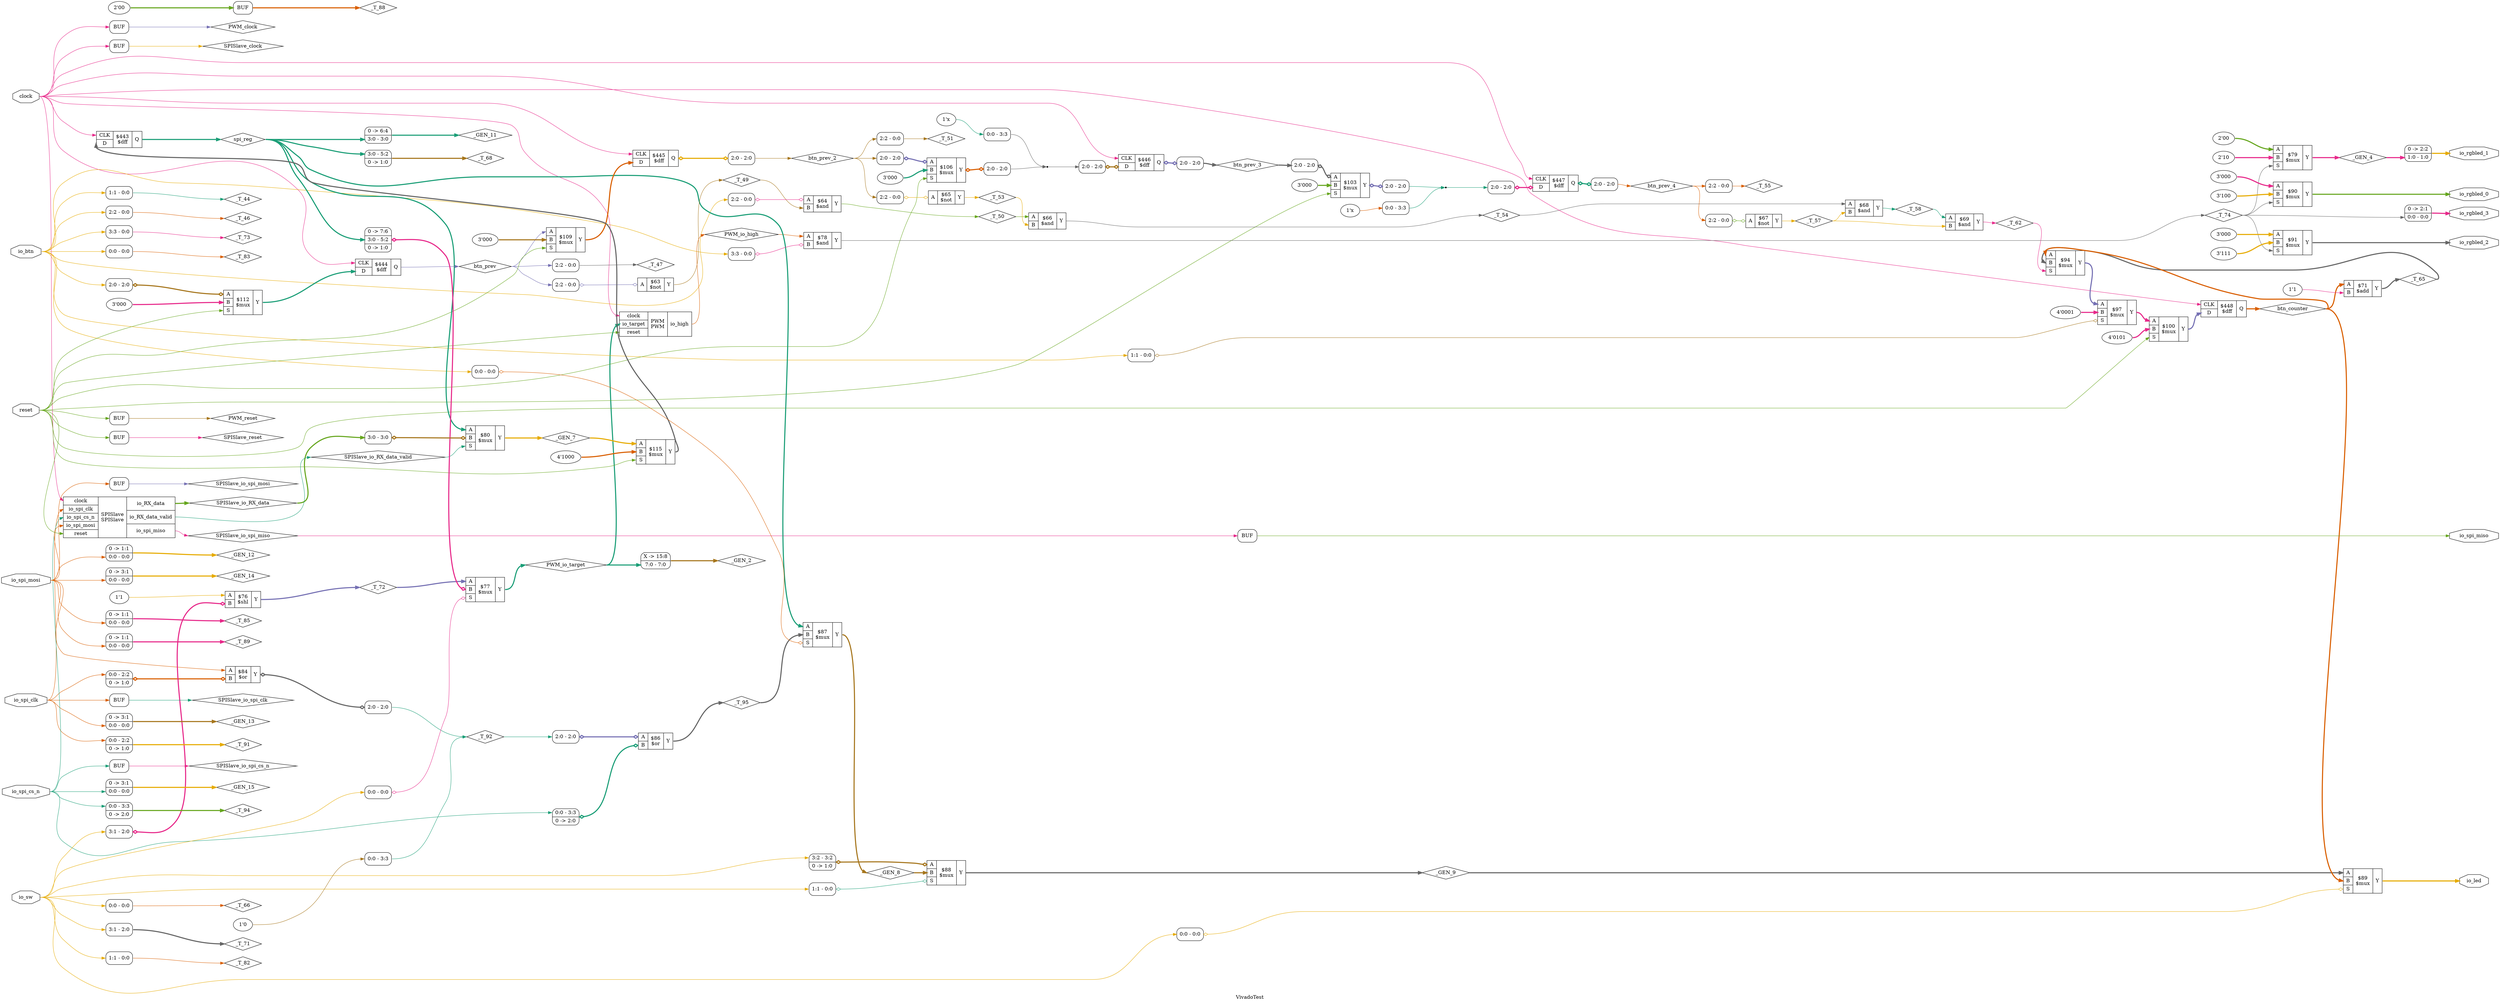 digraph "VivadoTest" {
label="VivadoTest";
rankdir="LR";
remincross=true;
n9 [ shape=diamond, label="PWM_clock", color="black", fontcolor="black" ];
n10 [ shape=diamond, label="PWM_io_high", color="black", fontcolor="black" ];
n11 [ shape=diamond, label="PWM_io_target", color="black", fontcolor="black" ];
n12 [ shape=diamond, label="PWM_reset", color="black", fontcolor="black" ];
n13 [ shape=diamond, label="SPISlave_clock", color="black", fontcolor="black" ];
n14 [ shape=diamond, label="SPISlave_io_RX_data", color="black", fontcolor="black" ];
n15 [ shape=diamond, label="SPISlave_io_RX_data_valid", color="black", fontcolor="black" ];
n16 [ shape=diamond, label="SPISlave_io_spi_clk", color="black", fontcolor="black" ];
n17 [ shape=diamond, label="SPISlave_io_spi_cs_n", color="black", fontcolor="black" ];
n18 [ shape=diamond, label="SPISlave_io_spi_miso", color="black", fontcolor="black" ];
n19 [ shape=diamond, label="SPISlave_io_spi_mosi", color="black", fontcolor="black" ];
n20 [ shape=diamond, label="SPISlave_reset", color="black", fontcolor="black" ];
n21 [ shape=diamond, label="_GEN_11", color="black", fontcolor="black" ];
n22 [ shape=diamond, label="_GEN_12", color="black", fontcolor="black" ];
n23 [ shape=diamond, label="_GEN_13", color="black", fontcolor="black" ];
n24 [ shape=diamond, label="_GEN_14", color="black", fontcolor="black" ];
n25 [ shape=diamond, label="_GEN_15", color="black", fontcolor="black" ];
n26 [ shape=diamond, label="_GEN_2", color="black", fontcolor="black" ];
n27 [ shape=diamond, label="_GEN_4", color="black", fontcolor="black" ];
n28 [ shape=diamond, label="_GEN_7", color="black", fontcolor="black" ];
n29 [ shape=diamond, label="_GEN_8", color="black", fontcolor="black" ];
n30 [ shape=diamond, label="_GEN_9", color="black", fontcolor="black" ];
n31 [ shape=diamond, label="_T_44", color="black", fontcolor="black" ];
n32 [ shape=diamond, label="_T_46", color="black", fontcolor="black" ];
n33 [ shape=diamond, label="_T_47", color="black", fontcolor="black" ];
n34 [ shape=diamond, label="_T_49", color="black", fontcolor="black" ];
n35 [ shape=diamond, label="_T_50", color="black", fontcolor="black" ];
n36 [ shape=diamond, label="_T_51", color="black", fontcolor="black" ];
n37 [ shape=diamond, label="_T_53", color="black", fontcolor="black" ];
n38 [ shape=diamond, label="_T_54", color="black", fontcolor="black" ];
n39 [ shape=diamond, label="_T_55", color="black", fontcolor="black" ];
n40 [ shape=diamond, label="_T_57", color="black", fontcolor="black" ];
n41 [ shape=diamond, label="_T_58", color="black", fontcolor="black" ];
n42 [ shape=diamond, label="_T_62", color="black", fontcolor="black" ];
n43 [ shape=diamond, label="_T_65", color="black", fontcolor="black" ];
n44 [ shape=diamond, label="_T_66", color="black", fontcolor="black" ];
n45 [ shape=diamond, label="_T_68", color="black", fontcolor="black" ];
n46 [ shape=diamond, label="_T_71", color="black", fontcolor="black" ];
n47 [ shape=diamond, label="_T_72", color="black", fontcolor="black" ];
n48 [ shape=diamond, label="_T_73", color="black", fontcolor="black" ];
n49 [ shape=diamond, label="_T_74", color="black", fontcolor="black" ];
n50 [ shape=diamond, label="_T_82", color="black", fontcolor="black" ];
n51 [ shape=diamond, label="_T_83", color="black", fontcolor="black" ];
n52 [ shape=diamond, label="_T_85", color="black", fontcolor="black" ];
n53 [ shape=diamond, label="_T_88", color="black", fontcolor="black" ];
n54 [ shape=diamond, label="_T_89", color="black", fontcolor="black" ];
n55 [ shape=diamond, label="_T_91", color="black", fontcolor="black" ];
n56 [ shape=diamond, label="_T_92", color="black", fontcolor="black" ];
n57 [ shape=diamond, label="_T_94", color="black", fontcolor="black" ];
n58 [ shape=diamond, label="_T_95", color="black", fontcolor="black" ];
n59 [ shape=diamond, label="btn_counter", color="black", fontcolor="black" ];
n60 [ shape=diamond, label="btn_prev", color="black", fontcolor="black" ];
n61 [ shape=diamond, label="btn_prev_2", color="black", fontcolor="black" ];
n62 [ shape=diamond, label="btn_prev_3", color="black", fontcolor="black" ];
n63 [ shape=diamond, label="btn_prev_4", color="black", fontcolor="black" ];
n64 [ shape=octagon, label="clock", color="black", fontcolor="black" ];
n65 [ shape=octagon, label="io_btn", color="black", fontcolor="black" ];
n66 [ shape=octagon, label="io_led", color="black", fontcolor="black" ];
n67 [ shape=octagon, label="io_rgbled_0", color="black", fontcolor="black" ];
n68 [ shape=octagon, label="io_rgbled_1", color="black", fontcolor="black" ];
n69 [ shape=octagon, label="io_rgbled_2", color="black", fontcolor="black" ];
n70 [ shape=octagon, label="io_rgbled_3", color="black", fontcolor="black" ];
n71 [ shape=octagon, label="io_spi_clk", color="black", fontcolor="black" ];
n72 [ shape=octagon, label="io_spi_cs_n", color="black", fontcolor="black" ];
n73 [ shape=octagon, label="io_spi_miso", color="black", fontcolor="black" ];
n74 [ shape=octagon, label="io_spi_mosi", color="black", fontcolor="black" ];
n75 [ shape=octagon, label="io_sw", color="black", fontcolor="black" ];
n76 [ shape=octagon, label="reset", color="black", fontcolor="black" ];
n77 [ shape=diamond, label="spi_reg", color="black", fontcolor="black" ];
{ rank="source"; n64; n65; n71; n72; n74; n75; n76;}
{ rank="sink"; n66; n67; n68; n69; n70; n73;}
v0 [ label="1'1" ];
c81 [ shape=record, label="{{<p78> A|<p79> B}|$71\n$add|{<p80> Y}}" ];
c82 [ shape=record, label="{{<p78> A|<p79> B}|$64\n$and|{<p80> Y}}" ];
x1 [ shape=record, style=rounded, label="<s0> 2:2 - 0:0 " ];
x1:e -> c82:p78:w [arrowhead=odiamond, arrowtail=odiamond, dir=both, colorscheme="dark28", color="4", fontcolor="4", label=""];
c83 [ shape=record, label="{{<p78> A|<p79> B}|$66\n$and|{<p80> Y}}" ];
c84 [ shape=record, label="{{<p78> A|<p79> B}|$68\n$and|{<p80> Y}}" ];
c85 [ shape=record, label="{{<p78> A|<p79> B}|$69\n$and|{<p80> Y}}" ];
c86 [ shape=record, label="{{<p78> A|<p79> B}|$78\n$and|{<p80> Y}}" ];
x2 [ shape=record, style=rounded, label="<s0> 3:3 - 0:0 " ];
x2:e -> c86:p79:w [arrowhead=odiamond, arrowtail=odiamond, dir=both, colorscheme="dark28", color="4", fontcolor="4", label=""];
c87 [ shape=record, label="{{<p78> A}|$63\n$not|{<p80> Y}}" ];
x3 [ shape=record, style=rounded, label="<s0> 2:2 - 0:0 " ];
x3:e -> c87:p78:w [arrowhead=odiamond, arrowtail=odiamond, dir=both, colorscheme="dark28", color="3", fontcolor="3", label=""];
c88 [ shape=record, label="{{<p78> A}|$65\n$not|{<p80> Y}}" ];
x4 [ shape=record, style=rounded, label="<s0> 2:2 - 0:0 " ];
x4:e -> c88:p78:w [arrowhead=odiamond, arrowtail=odiamond, dir=both, colorscheme="dark28", color="6", fontcolor="6", label=""];
c89 [ shape=record, label="{{<p78> A}|$67\n$not|{<p80> Y}}" ];
x5 [ shape=record, style=rounded, label="<s0> 2:2 - 0:0 " ];
x5:e -> c89:p78:w [arrowhead=odiamond, arrowtail=odiamond, dir=both, colorscheme="dark28", color="5", fontcolor="5", label=""];
c90 [ shape=record, label="{{<p78> A|<p79> B}|$84\n$or|{<p80> Y}}" ];
x6 [ shape=record, style=rounded, label="<s1> 0:0 - 2:2 |0 -&gt; 1:0 " ];
x6:e -> c90:p79:w [arrowhead=odiamond, arrowtail=odiamond, dir=both, colorscheme="dark28", color="2", fontcolor="2", style="setlinewidth(3)", label=""];
x7 [ shape=record, style=rounded, label="<s0> 2:0 - 2:0 " ];
c90:p80:e -> x7:w [arrowhead=odiamond, arrowtail=odiamond, dir=both, colorscheme="dark28", color="8", fontcolor="8", style="setlinewidth(3)", label=""];
c91 [ shape=record, label="{{<p78> A|<p79> B}|$86\n$or|{<p80> Y}}" ];
x8 [ shape=record, style=rounded, label="<s0> 2:0 - 2:0 " ];
x8:e -> c91:p78:w [arrowhead=odiamond, arrowtail=odiamond, dir=both, colorscheme="dark28", color="3", fontcolor="3", style="setlinewidth(3)", label=""];
x9 [ shape=record, style=rounded, label="<s1> 0:0 - 3:3 |0 -&gt; 2:0 " ];
x9:e -> c91:p79:w [arrowhead=odiamond, arrowtail=odiamond, dir=both, colorscheme="dark28", color="1", fontcolor="1", style="setlinewidth(3)", label=""];
c95 [ shape=record, label="{{<p92> CLK|<p93> D}|$443\n$dff|{<p94> Q}}" ];
c96 [ shape=record, label="{{<p92> CLK|<p93> D}|$444\n$dff|{<p94> Q}}" ];
c97 [ shape=record, label="{{<p92> CLK|<p93> D}|$445\n$dff|{<p94> Q}}" ];
x10 [ shape=record, style=rounded, label="<s0> 2:0 - 2:0 " ];
c97:p94:e -> x10:w [arrowhead=odiamond, arrowtail=odiamond, dir=both, colorscheme="dark28", color="6", fontcolor="6", style="setlinewidth(3)", label=""];
c98 [ shape=record, label="{{<p92> CLK|<p93> D}|$446\n$dff|{<p94> Q}}" ];
x11 [ shape=record, style=rounded, label="<s0> 2:0 - 2:0 " ];
x11:e -> c98:p93:w [arrowhead=odiamond, arrowtail=odiamond, dir=both, colorscheme="dark28", color="7", fontcolor="7", style="setlinewidth(3)", label=""];
x12 [ shape=record, style=rounded, label="<s0> 2:0 - 2:0 " ];
c98:p94:e -> x12:w [arrowhead=odiamond, arrowtail=odiamond, dir=both, colorscheme="dark28", color="3", fontcolor="3", style="setlinewidth(3)", label=""];
c99 [ shape=record, label="{{<p92> CLK|<p93> D}|$447\n$dff|{<p94> Q}}" ];
x13 [ shape=record, style=rounded, label="<s0> 2:0 - 2:0 " ];
x13:e -> c99:p93:w [arrowhead=odiamond, arrowtail=odiamond, dir=both, colorscheme="dark28", color="4", fontcolor="4", style="setlinewidth(3)", label=""];
x14 [ shape=record, style=rounded, label="<s0> 2:0 - 2:0 " ];
c99:p94:e -> x14:w [arrowhead=odiamond, arrowtail=odiamond, dir=both, colorscheme="dark28", color="1", fontcolor="1", style="setlinewidth(3)", label=""];
c100 [ shape=record, label="{{<p92> CLK|<p93> D}|$448\n$dff|{<p94> Q}}" ];
v15 [ label="4'0101" ];
c102 [ shape=record, label="{{<p78> A|<p79> B|<p101> S}|$100\n$mux|{<p80> Y}}" ];
v17 [ label="3'000" ];
c103 [ shape=record, label="{{<p78> A|<p79> B|<p101> S}|$103\n$mux|{<p80> Y}}" ];
x16 [ shape=record, style=rounded, label="<s0> 2:0 - 2:0 " ];
x16:e -> c103:p78:w [arrowhead=odiamond, arrowtail=odiamond, dir=both, colorscheme="dark28", color="8", fontcolor="8", style="setlinewidth(3)", label=""];
x18 [ shape=record, style=rounded, label="<s0> 2:0 - 2:0 " ];
c103:p80:e -> x18:w [arrowhead=odiamond, arrowtail=odiamond, dir=both, colorscheme="dark28", color="3", fontcolor="3", style="setlinewidth(3)", label=""];
v20 [ label="3'000" ];
c104 [ shape=record, label="{{<p78> A|<p79> B|<p101> S}|$106\n$mux|{<p80> Y}}" ];
x19 [ shape=record, style=rounded, label="<s0> 2:0 - 2:0 " ];
x19:e -> c104:p78:w [arrowhead=odiamond, arrowtail=odiamond, dir=both, colorscheme="dark28", color="3", fontcolor="3", style="setlinewidth(3)", label=""];
x21 [ shape=record, style=rounded, label="<s0> 2:0 - 2:0 " ];
c104:p80:e -> x21:w [arrowhead=odiamond, arrowtail=odiamond, dir=both, colorscheme="dark28", color="2", fontcolor="2", style="setlinewidth(3)", label=""];
v22 [ label="3'000" ];
c105 [ shape=record, label="{{<p78> A|<p79> B|<p101> S}|$109\n$mux|{<p80> Y}}" ];
v24 [ label="3'000" ];
c106 [ shape=record, label="{{<p78> A|<p79> B|<p101> S}|$112\n$mux|{<p80> Y}}" ];
x23 [ shape=record, style=rounded, label="<s0> 2:0 - 2:0 " ];
x23:e -> c106:p78:w [arrowhead=odiamond, arrowtail=odiamond, dir=both, colorscheme="dark28", color="7", fontcolor="7", style="setlinewidth(3)", label=""];
v25 [ label="4'1000" ];
c107 [ shape=record, label="{{<p78> A|<p79> B|<p101> S}|$115\n$mux|{<p80> Y}}" ];
c108 [ shape=record, label="{{<p78> A|<p79> B|<p101> S}|$94\n$mux|{<p80> Y}}" ];
v26 [ label="4'0001" ];
c109 [ shape=record, label="{{<p78> A|<p79> B|<p101> S}|$97\n$mux|{<p80> Y}}" ];
x27 [ shape=record, style=rounded, label="<s0> 1:1 - 0:0 " ];
x27:e -> c109:p101:w [arrowhead=odiamond, arrowtail=odiamond, dir=both, colorscheme="dark28", color="7", fontcolor="7", label=""];
v28 [ label="1'1" ];
c110 [ shape=record, label="{{<p78> A|<p79> B}|$76\n$shl|{<p80> Y}}" ];
x29 [ shape=record, style=rounded, label="<s0> 3:1 - 2:0 " ];
x29:e -> c110:p79:w [arrowhead=odiamond, arrowtail=odiamond, dir=both, colorscheme="dark28", color="4", fontcolor="4", style="setlinewidth(3)", label=""];
c111 [ shape=record, label="{{<p78> A|<p79> B|<p101> S}|$77\n$mux|{<p80> Y}}" ];
x30 [ shape=record, style=rounded, label="0 -&gt; 7:6 |<s1> 3:0 - 5:2 |0 -&gt; 1:0 " ];
x30:e -> c111:p79:w [arrowhead=odiamond, arrowtail=odiamond, dir=both, colorscheme="dark28", color="4", fontcolor="4", style="setlinewidth(3)", label=""];
x31 [ shape=record, style=rounded, label="<s0> 0:0 - 0:0 " ];
x31:e -> c111:p101:w [arrowhead=odiamond, arrowtail=odiamond, dir=both, colorscheme="dark28", color="4", fontcolor="4", label=""];
v32 [ label="2'00" ];
v33 [ label="2'10" ];
c112 [ shape=record, label="{{<p78> A|<p79> B|<p101> S}|$79\n$mux|{<p80> Y}}" ];
c113 [ shape=record, label="{{<p78> A|<p79> B|<p101> S}|$80\n$mux|{<p80> Y}}" ];
x34 [ shape=record, style=rounded, label="<s0> 3:0 - 3:0 " ];
x34:e -> c113:p79:w [arrowhead=odiamond, arrowtail=odiamond, dir=both, colorscheme="dark28", color="7", fontcolor="7", style="setlinewidth(3)", label=""];
c114 [ shape=record, label="{{<p78> A|<p79> B|<p101> S}|$87\n$mux|{<p80> Y}}" ];
x35 [ shape=record, style=rounded, label="<s0> 0:0 - 0:0 " ];
x35:e -> c114:p101:w [arrowhead=odiamond, arrowtail=odiamond, dir=both, colorscheme="dark28", color="2", fontcolor="2", label=""];
c115 [ shape=record, label="{{<p78> A|<p79> B|<p101> S}|$88\n$mux|{<p80> Y}}" ];
x36 [ shape=record, style=rounded, label="<s1> 3:2 - 3:2 |0 -&gt; 1:0 " ];
x36:e -> c115:p78:w [arrowhead=odiamond, arrowtail=odiamond, dir=both, colorscheme="dark28", color="7", fontcolor="7", style="setlinewidth(3)", label=""];
x37 [ shape=record, style=rounded, label="<s0> 1:1 - 0:0 " ];
x37:e -> c115:p101:w [arrowhead=odiamond, arrowtail=odiamond, dir=both, colorscheme="dark28", color="1", fontcolor="1", label=""];
c116 [ shape=record, label="{{<p78> A|<p79> B|<p101> S}|$89\n$mux|{<p80> Y}}" ];
x38 [ shape=record, style=rounded, label="<s0> 0:0 - 0:0 " ];
x38:e -> c116:p101:w [arrowhead=odiamond, arrowtail=odiamond, dir=both, colorscheme="dark28", color="6", fontcolor="6", label=""];
v39 [ label="3'000" ];
v40 [ label="3'100" ];
c117 [ shape=record, label="{{<p78> A|<p79> B|<p101> S}|$90\n$mux|{<p80> Y}}" ];
v41 [ label="3'000" ];
v42 [ label="3'111" ];
c118 [ shape=record, label="{{<p78> A|<p79> B|<p101> S}|$91\n$mux|{<p80> Y}}" ];
c121 [ shape=record, label="{{<p64> clock|<p119> io_target|<p76> reset}|PWM\nPWM|{<p120> io_high}}" ];
c124 [ shape=record, label="{{<p64> clock|<p71> io_spi_clk|<p72> io_spi_cs_n|<p74> io_spi_mosi|<p76> reset}|SPISlave\nSPISlave|{<p122> io_RX_data|<p123> io_RX_data_valid|<p73> io_spi_miso}}" ];
v43 [ label="1'x" ];
x44 [ shape=record, style=rounded, label="<s0> 0:0 - 3:3 " ];
v45 [ label="1'x" ];
x46 [ shape=record, style=rounded, label="<s0> 0:0 - 3:3 " ];
x47 [shape=box, style=rounded, label="BUF"];
x48 [shape=box, style=rounded, label="BUF"];
x49 [shape=box, style=rounded, label="BUF"];
x50 [shape=box, style=rounded, label="BUF"];
x51 [shape=box, style=rounded, label="BUF"];
x52 [shape=box, style=rounded, label="BUF"];
x53 [shape=box, style=rounded, label="BUF"];
x54 [ shape=record, style=rounded, label="0 -&gt; 6:4 |<s0> 3:0 - 3:0 " ];
x55 [ shape=record, style=rounded, label="0 -&gt; 1:1 |<s0> 0:0 - 0:0 " ];
x56 [ shape=record, style=rounded, label="0 -&gt; 3:1 |<s0> 0:0 - 0:0 " ];
x57 [ shape=record, style=rounded, label="0 -&gt; 3:1 |<s0> 0:0 - 0:0 " ];
x58 [ shape=record, style=rounded, label="0 -&gt; 3:1 |<s0> 0:0 - 0:0 " ];
x59 [ shape=record, style=rounded, label="X -&gt; 15:8 |<s0> 7:0 - 7:0 " ];
x60 [ shape=record, style=rounded, label="<s0> 1:1 - 0:0 " ];
x61 [ shape=record, style=rounded, label="<s0> 2:2 - 0:0 " ];
x62 [ shape=record, style=rounded, label="<s0> 2:2 - 0:0 " ];
x63 [ shape=record, style=rounded, label="<s0> 2:2 - 0:0 " ];
x64 [ shape=record, style=rounded, label="<s0> 2:2 - 0:0 " ];
x65 [ shape=record, style=rounded, label="<s0> 0:0 - 0:0 " ];
x66 [ shape=record, style=rounded, label="<s1> 3:0 - 5:2 |0 -&gt; 1:0 " ];
x67 [ shape=record, style=rounded, label="<s0> 3:1 - 2:0 " ];
x68 [ shape=record, style=rounded, label="<s0> 3:3 - 0:0 " ];
x69 [ shape=record, style=rounded, label="<s0> 1:1 - 0:0 " ];
x70 [ shape=record, style=rounded, label="<s0> 0:0 - 0:0 " ];
x71 [ shape=record, style=rounded, label="0 -&gt; 1:1 |<s0> 0:0 - 0:0 " ];
v72 [ label="2'00" ];
x73 [shape=box, style=rounded, label="BUF"];
x74 [ shape=record, style=rounded, label="0 -&gt; 1:1 |<s0> 0:0 - 0:0 " ];
v75 [ label="1'0" ];
x76 [ shape=record, style=rounded, label="<s0> 0:0 - 3:3 " ];
x77 [ shape=record, style=rounded, label="<s1> 0:0 - 3:3 |0 -&gt; 2:0 " ];
x78 [ shape=record, style=rounded, label="<s1> 0:0 - 2:2 |0 -&gt; 1:0 " ];
x79 [ shape=record, style=rounded, label="0 -&gt; 2:2 |<s0> 1:0 - 1:0 " ];
x80 [ shape=record, style=rounded, label="0 -&gt; 2:1 |<s0> 0:0 - 0:0 " ];
x81 [shape=box, style=rounded, label="BUF"];
c102:p80:e -> c100:p93:w [colorscheme="dark28", color="3", fontcolor="3", style="setlinewidth(3)", label=""];
c121:p120:e -> n10:w [colorscheme="dark28", color="2", fontcolor="2", label=""];
n10:e -> c86:p78:w [colorscheme="dark28", color="2", fontcolor="2", label=""];
c111:p80:e -> n11:w [colorscheme="dark28", color="1", fontcolor="1", style="setlinewidth(3)", label=""];
n11:e -> c121:p119:w [colorscheme="dark28", color="1", fontcolor="1", style="setlinewidth(3)", label=""];
n11:e -> x59:s0:w [colorscheme="dark28", color="1", fontcolor="1", style="setlinewidth(3)", label=""];
x48:e:e -> n12:w [colorscheme="dark28", color="7", fontcolor="7", label=""];
x49:e:e -> n13:w [colorscheme="dark28", color="6", fontcolor="6", label=""];
c124:p122:e -> n14:w [colorscheme="dark28", color="5", fontcolor="5", style="setlinewidth(3)", label=""];
n14:e -> x34:s0:w [colorscheme="dark28", color="5", fontcolor="5", style="setlinewidth(3)", label=""];
c124:p123:e -> n15:w [colorscheme="dark28", color="1", fontcolor="1", label=""];
n15:e -> c113:p101:w [colorscheme="dark28", color="1", fontcolor="1", label=""];
x50:e:e -> n16:w [colorscheme="dark28", color="1", fontcolor="1", label=""];
x51:e:e -> n17:w [colorscheme="dark28", color="4", fontcolor="4", label=""];
c124:p73:e -> n18:w [colorscheme="dark28", color="4", fontcolor="4", label=""];
n18:e -> x81:w:w [colorscheme="dark28", color="4", fontcolor="4", label=""];
x52:e:e -> n19:w [colorscheme="dark28", color="3", fontcolor="3", label=""];
c106:p80:e -> c96:p93:w [colorscheme="dark28", color="1", fontcolor="1", style="setlinewidth(3)", label=""];
x53:e:e -> n20:w [colorscheme="dark28", color="4", fontcolor="4", label=""];
x54:e -> n21:w [colorscheme="dark28", color="1", fontcolor="1", style="setlinewidth(3)", label=""];
x55:e -> n22:w [colorscheme="dark28", color="6", fontcolor="6", style="setlinewidth(3)", label=""];
x56:e -> n23:w [colorscheme="dark28", color="7", fontcolor="7", style="setlinewidth(3)", label=""];
x57:e -> n24:w [colorscheme="dark28", color="6", fontcolor="6", style="setlinewidth(3)", label=""];
x58:e -> n25:w [colorscheme="dark28", color="6", fontcolor="6", style="setlinewidth(3)", label=""];
x59:e -> n26:w [colorscheme="dark28", color="7", fontcolor="7", style="setlinewidth(3)", label=""];
c112:p80:e -> n27:w [colorscheme="dark28", color="4", fontcolor="4", style="setlinewidth(3)", label=""];
n27:e -> x79:s0:w [colorscheme="dark28", color="4", fontcolor="4", style="setlinewidth(3)", label=""];
c113:p80:e -> n28:w [colorscheme="dark28", color="6", fontcolor="6", style="setlinewidth(3)", label=""];
n28:e -> c107:p78:w [colorscheme="dark28", color="6", fontcolor="6", style="setlinewidth(3)", label=""];
c114:p80:e -> n29:w [colorscheme="dark28", color="7", fontcolor="7", style="setlinewidth(3)", label=""];
n29:e -> c115:p79:w [colorscheme="dark28", color="7", fontcolor="7", style="setlinewidth(3)", label=""];
c105:p80:e -> c97:p93:w [colorscheme="dark28", color="2", fontcolor="2", style="setlinewidth(3)", label=""];
c115:p80:e -> n30:w [colorscheme="dark28", color="8", fontcolor="8", style="setlinewidth(3)", label=""];
n30:e -> c116:p78:w [colorscheme="dark28", color="8", fontcolor="8", style="setlinewidth(3)", label=""];
x60:e -> n31:w [colorscheme="dark28", color="1", fontcolor="1", label=""];
x61:e -> n32:w [colorscheme="dark28", color="2", fontcolor="2", label=""];
x62:e -> n33:w [colorscheme="dark28", color="8", fontcolor="8", label=""];
c87:p80:e -> n34:w [colorscheme="dark28", color="7", fontcolor="7", label=""];
n34:e -> c82:p79:w [colorscheme="dark28", color="7", fontcolor="7", label=""];
c82:p80:e -> n35:w [colorscheme="dark28", color="5", fontcolor="5", label=""];
n35:e -> c83:p78:w [colorscheme="dark28", color="5", fontcolor="5", label=""];
x63:e -> n36:w [colorscheme="dark28", color="7", fontcolor="7", label=""];
c88:p80:e -> n37:w [colorscheme="dark28", color="6", fontcolor="6", label=""];
n37:e -> c83:p79:w [colorscheme="dark28", color="6", fontcolor="6", label=""];
c83:p80:e -> n38:w [colorscheme="dark28", color="8", fontcolor="8", label=""];
n38:e -> c84:p78:w [colorscheme="dark28", color="8", fontcolor="8", label=""];
x64:e -> n39:w [colorscheme="dark28", color="2", fontcolor="2", label=""];
n4 [ shape=point ];
x21:s0:e -> n4:w [colorscheme="dark28", color="8", fontcolor="8", label=""];
x44:s0:e -> n4:w [colorscheme="dark28", color="8", fontcolor="8", label=""];
n4:e -> x11:s0:w [colorscheme="dark28", color="8", fontcolor="8", label=""];
c89:p80:e -> n40:w [colorscheme="dark28", color="6", fontcolor="6", label=""];
n40:e -> c84:p79:w [colorscheme="dark28", color="6", fontcolor="6", label=""];
n40:e -> c85:p79:w [colorscheme="dark28", color="6", fontcolor="6", label=""];
c84:p80:e -> n41:w [colorscheme="dark28", color="1", fontcolor="1", label=""];
n41:e -> c85:p78:w [colorscheme="dark28", color="1", fontcolor="1", label=""];
c85:p80:e -> n42:w [colorscheme="dark28", color="4", fontcolor="4", label=""];
n42:e -> c108:p101:w [colorscheme="dark28", color="4", fontcolor="4", label=""];
c81:p80:e -> n43:w [colorscheme="dark28", color="8", fontcolor="8", style="setlinewidth(3)", label=""];
n43:e -> c108:p79:w [colorscheme="dark28", color="8", fontcolor="8", style="setlinewidth(3)", label=""];
x65:e -> n44:w [colorscheme="dark28", color="2", fontcolor="2", label=""];
x66:e -> n45:w [colorscheme="dark28", color="7", fontcolor="7", style="setlinewidth(3)", label=""];
x67:e -> n46:w [colorscheme="dark28", color="8", fontcolor="8", style="setlinewidth(3)", label=""];
c110:p80:e -> n47:w [colorscheme="dark28", color="3", fontcolor="3", style="setlinewidth(3)", label=""];
n47:e -> c111:p78:w [colorscheme="dark28", color="3", fontcolor="3", style="setlinewidth(3)", label=""];
x68:e -> n48:w [colorscheme="dark28", color="4", fontcolor="4", label=""];
c86:p80:e -> n49:w [colorscheme="dark28", color="8", fontcolor="8", label=""];
n49:e -> c112:p101:w [colorscheme="dark28", color="8", fontcolor="8", label=""];
n49:e -> c117:p101:w [colorscheme="dark28", color="8", fontcolor="8", label=""];
n49:e -> c118:p101:w [colorscheme="dark28", color="8", fontcolor="8", label=""];
n49:e -> x80:s0:w [colorscheme="dark28", color="8", fontcolor="8", label=""];
n5 [ shape=point ];
x18:s0:e -> n5:w [colorscheme="dark28", color="1", fontcolor="1", label=""];
x46:s0:e -> n5:w [colorscheme="dark28", color="1", fontcolor="1", label=""];
n5:e -> x13:s0:w [colorscheme="dark28", color="1", fontcolor="1", label=""];
x69:e -> n50:w [colorscheme="dark28", color="2", fontcolor="2", label=""];
x70:e -> n51:w [colorscheme="dark28", color="2", fontcolor="2", label=""];
x71:e -> n52:w [colorscheme="dark28", color="4", fontcolor="4", style="setlinewidth(3)", label=""];
x73:e:e -> n53:w [colorscheme="dark28", color="2", fontcolor="2", style="setlinewidth(3)", label=""];
x74:e -> n54:w [colorscheme="dark28", color="4", fontcolor="4", style="setlinewidth(3)", label=""];
x78:e -> n55:w [colorscheme="dark28", color="6", fontcolor="6", style="setlinewidth(3)", label=""];
x76:s0:e -> n56:w [colorscheme="dark28", color="1", fontcolor="1", label=""];
x7:s0:e -> n56:w [colorscheme="dark28", color="1", fontcolor="1", label=""];
n56:e -> x8:s0:w [colorscheme="dark28", color="1", fontcolor="1", label=""];
x77:e -> n57:w [colorscheme="dark28", color="5", fontcolor="5", style="setlinewidth(3)", label=""];
c91:p80:e -> n58:w [colorscheme="dark28", color="8", fontcolor="8", style="setlinewidth(3)", label=""];
n58:e -> c114:p79:w [colorscheme="dark28", color="8", fontcolor="8", style="setlinewidth(3)", label=""];
c100:p94:e -> n59:w [colorscheme="dark28", color="2", fontcolor="2", style="setlinewidth(3)", label=""];
n59:e -> c108:p78:w [colorscheme="dark28", color="2", fontcolor="2", style="setlinewidth(3)", label=""];
n59:e -> c116:p79:w [colorscheme="dark28", color="2", fontcolor="2", style="setlinewidth(3)", label=""];
n59:e -> c81:p78:w [colorscheme="dark28", color="2", fontcolor="2", style="setlinewidth(3)", label=""];
c107:p80:e -> c95:p93:w [colorscheme="dark28", color="8", fontcolor="8", style="setlinewidth(3)", label=""];
c96:p94:e -> n60:w [colorscheme="dark28", color="3", fontcolor="3", label=""];
n60:e -> c105:p78:w [colorscheme="dark28", color="3", fontcolor="3", label=""];
n60:e -> x3:s0:w [colorscheme="dark28", color="3", fontcolor="3", label=""];
n60:e -> x62:s0:w [colorscheme="dark28", color="3", fontcolor="3", label=""];
x10:s0:e -> n61:w [colorscheme="dark28", color="7", fontcolor="7", label=""];
n61:e -> x19:s0:w [colorscheme="dark28", color="7", fontcolor="7", label=""];
n61:e -> x4:s0:w [colorscheme="dark28", color="7", fontcolor="7", label=""];
n61:e -> x63:s0:w [colorscheme="dark28", color="7", fontcolor="7", label=""];
x12:s0:e -> n62:w [colorscheme="dark28", color="8", fontcolor="8", style="setlinewidth(3)", label=""];
n62:e -> x16:s0:w [colorscheme="dark28", color="8", fontcolor="8", style="setlinewidth(3)", label=""];
x14:s0:e -> n63:w [colorscheme="dark28", color="2", fontcolor="2", label=""];
n63:e -> x5:s0:w [colorscheme="dark28", color="2", fontcolor="2", label=""];
n63:e -> x64:s0:w [colorscheme="dark28", color="2", fontcolor="2", label=""];
n64:e -> c100:p92:w [colorscheme="dark28", color="4", fontcolor="4", label=""];
n64:e -> c121:p64:w [colorscheme="dark28", color="4", fontcolor="4", label=""];
n64:e -> c124:p64:w [colorscheme="dark28", color="4", fontcolor="4", label=""];
n64:e -> c95:p92:w [colorscheme="dark28", color="4", fontcolor="4", label=""];
n64:e -> c96:p92:w [colorscheme="dark28", color="4", fontcolor="4", label=""];
n64:e -> c97:p92:w [colorscheme="dark28", color="4", fontcolor="4", label=""];
n64:e -> c98:p92:w [colorscheme="dark28", color="4", fontcolor="4", label=""];
n64:e -> c99:p92:w [colorscheme="dark28", color="4", fontcolor="4", label=""];
n64:e -> x47:w:w [colorscheme="dark28", color="4", fontcolor="4", label=""];
n64:e -> x49:w:w [colorscheme="dark28", color="4", fontcolor="4", label=""];
n65:e -> x1:s0:w [colorscheme="dark28", color="6", fontcolor="6", label=""];
n65:e -> x23:s0:w [colorscheme="dark28", color="6", fontcolor="6", label=""];
n65:e -> x27:s0:w [colorscheme="dark28", color="6", fontcolor="6", label=""];
n65:e -> x2:s0:w [colorscheme="dark28", color="6", fontcolor="6", label=""];
n65:e -> x35:s0:w [colorscheme="dark28", color="6", fontcolor="6", label=""];
n65:e -> x60:s0:w [colorscheme="dark28", color="6", fontcolor="6", label=""];
n65:e -> x61:s0:w [colorscheme="dark28", color="6", fontcolor="6", label=""];
n65:e -> x68:s0:w [colorscheme="dark28", color="6", fontcolor="6", label=""];
n65:e -> x70:s0:w [colorscheme="dark28", color="6", fontcolor="6", label=""];
c116:p80:e -> n66:w [colorscheme="dark28", color="6", fontcolor="6", style="setlinewidth(3)", label=""];
c117:p80:e -> n67:w [colorscheme="dark28", color="5", fontcolor="5", style="setlinewidth(3)", label=""];
x79:e -> n68:w [colorscheme="dark28", color="6", fontcolor="6", style="setlinewidth(3)", label=""];
c118:p80:e -> n69:w [colorscheme="dark28", color="8", fontcolor="8", style="setlinewidth(3)", label=""];
c108:p80:e -> c109:p78:w [colorscheme="dark28", color="3", fontcolor="3", style="setlinewidth(3)", label=""];
x80:e -> n70:w [colorscheme="dark28", color="4", fontcolor="4", style="setlinewidth(3)", label=""];
n71:e -> c124:p71:w [colorscheme="dark28", color="2", fontcolor="2", label=""];
n71:e -> x50:w:w [colorscheme="dark28", color="2", fontcolor="2", label=""];
n71:e -> x56:s0:w [colorscheme="dark28", color="2", fontcolor="2", label=""];
n71:e -> x6:s1:w [colorscheme="dark28", color="2", fontcolor="2", label=""];
n71:e -> x78:s1:w [colorscheme="dark28", color="2", fontcolor="2", label=""];
n72:e -> c124:p72:w [colorscheme="dark28", color="1", fontcolor="1", label=""];
n72:e -> x51:w:w [colorscheme="dark28", color="1", fontcolor="1", label=""];
n72:e -> x58:s0:w [colorscheme="dark28", color="1", fontcolor="1", label=""];
n72:e -> x77:s1:w [colorscheme="dark28", color="1", fontcolor="1", label=""];
n72:e -> x9:s1:w [colorscheme="dark28", color="1", fontcolor="1", label=""];
x81:e:e -> n73:w [colorscheme="dark28", color="5", fontcolor="5", label=""];
n74:e -> c124:p74:w [colorscheme="dark28", color="2", fontcolor="2", label=""];
n74:e -> c90:p78:w [colorscheme="dark28", color="2", fontcolor="2", label=""];
n74:e -> x52:w:w [colorscheme="dark28", color="2", fontcolor="2", label=""];
n74:e -> x55:s0:w [colorscheme="dark28", color="2", fontcolor="2", label=""];
n74:e -> x57:s0:w [colorscheme="dark28", color="2", fontcolor="2", label=""];
n74:e -> x71:s0:w [colorscheme="dark28", color="2", fontcolor="2", label=""];
n74:e -> x74:s0:w [colorscheme="dark28", color="2", fontcolor="2", label=""];
n75:e -> x29:s0:w [colorscheme="dark28", color="6", fontcolor="6", label=""];
n75:e -> x31:s0:w [colorscheme="dark28", color="6", fontcolor="6", label=""];
n75:e -> x36:s1:w [colorscheme="dark28", color="6", fontcolor="6", label=""];
n75:e -> x37:s0:w [colorscheme="dark28", color="6", fontcolor="6", label=""];
n75:e -> x38:s0:w [colorscheme="dark28", color="6", fontcolor="6", label=""];
n75:e -> x65:s0:w [colorscheme="dark28", color="6", fontcolor="6", label=""];
n75:e -> x67:s0:w [colorscheme="dark28", color="6", fontcolor="6", label=""];
n75:e -> x69:s0:w [colorscheme="dark28", color="6", fontcolor="6", label=""];
n76:e -> c102:p101:w [colorscheme="dark28", color="5", fontcolor="5", label=""];
n76:e -> c103:p101:w [colorscheme="dark28", color="5", fontcolor="5", label=""];
n76:e -> c104:p101:w [colorscheme="dark28", color="5", fontcolor="5", label=""];
n76:e -> c105:p101:w [colorscheme="dark28", color="5", fontcolor="5", label=""];
n76:e -> c106:p101:w [colorscheme="dark28", color="5", fontcolor="5", label=""];
n76:e -> c107:p101:w [colorscheme="dark28", color="5", fontcolor="5", label=""];
n76:e -> c121:p76:w [colorscheme="dark28", color="5", fontcolor="5", label=""];
n76:e -> c124:p76:w [colorscheme="dark28", color="5", fontcolor="5", label=""];
n76:e -> x48:w:w [colorscheme="dark28", color="5", fontcolor="5", label=""];
n76:e -> x53:w:w [colorscheme="dark28", color="5", fontcolor="5", label=""];
c95:p94:e -> n77:w [colorscheme="dark28", color="1", fontcolor="1", style="setlinewidth(3)", label=""];
n77:e -> c113:p78:w [colorscheme="dark28", color="1", fontcolor="1", style="setlinewidth(3)", label=""];
n77:e -> c114:p78:w [colorscheme="dark28", color="1", fontcolor="1", style="setlinewidth(3)", label=""];
n77:e -> x30:s1:w [colorscheme="dark28", color="1", fontcolor="1", style="setlinewidth(3)", label=""];
n77:e -> x54:s0:w [colorscheme="dark28", color="1", fontcolor="1", style="setlinewidth(3)", label=""];
n77:e -> x66:s1:w [colorscheme="dark28", color="1", fontcolor="1", style="setlinewidth(3)", label=""];
c109:p80:e -> c102:p78:w [colorscheme="dark28", color="4", fontcolor="4", style="setlinewidth(3)", label=""];
x47:e:e -> n9:w [colorscheme="dark28", color="3", fontcolor="3", label=""];
v0:e -> c81:p79:w [colorscheme="dark28", color="4", fontcolor="4", label=""];
v15:e -> c102:p79:w [colorscheme="dark28", color="4", fontcolor="4", style="setlinewidth(3)", label=""];
v17:e -> c103:p79:w [colorscheme="dark28", color="5", fontcolor="5", style="setlinewidth(3)", label=""];
v20:e -> c104:p79:w [colorscheme="dark28", color="1", fontcolor="1", style="setlinewidth(3)", label=""];
v22:e -> c105:p79:w [colorscheme="dark28", color="7", fontcolor="7", style="setlinewidth(3)", label=""];
v24:e -> c106:p79:w [colorscheme="dark28", color="4", fontcolor="4", style="setlinewidth(3)", label=""];
v25:e -> c107:p79:w [colorscheme="dark28", color="2", fontcolor="2", style="setlinewidth(3)", label=""];
v26:e -> c109:p79:w [colorscheme="dark28", color="4", fontcolor="4", style="setlinewidth(3)", label=""];
v28:e -> c110:p78:w [colorscheme="dark28", color="6", fontcolor="6", label=""];
v32:e -> c112:p78:w [colorscheme="dark28", color="5", fontcolor="5", style="setlinewidth(3)", label=""];
v33:e -> c112:p79:w [colorscheme="dark28", color="4", fontcolor="4", style="setlinewidth(3)", label=""];
v39:e -> c117:p78:w [colorscheme="dark28", color="4", fontcolor="4", style="setlinewidth(3)", label=""];
v40:e -> c117:p79:w [colorscheme="dark28", color="6", fontcolor="6", style="setlinewidth(3)", label=""];
v41:e -> c118:p78:w [colorscheme="dark28", color="6", fontcolor="6", style="setlinewidth(3)", label=""];
v42:e -> c118:p79:w [colorscheme="dark28", color="6", fontcolor="6", style="setlinewidth(3)", label=""];
v43:e -> x44:w [colorscheme="dark28", color="1", fontcolor="1", label=""];
v45:e -> x46:w [colorscheme="dark28", color="2", fontcolor="2", label=""];
v72:e -> x73:w:w [colorscheme="dark28", color="5", fontcolor="5", style="setlinewidth(3)", label=""];
v75:e -> x76:w [colorscheme="dark28", color="7", fontcolor="7", label=""];
}
